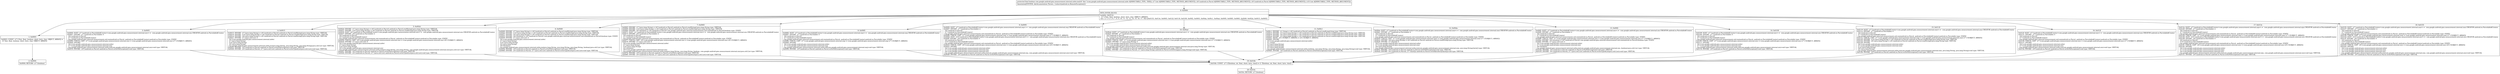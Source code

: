 digraph "CFG forcom.google.android.gms.measurement.internal.zzdw.zza(ILandroid\/os\/Parcel;Landroid\/os\/Parcel;I)Z" {
Node_0 [shape=record,label="{0\:\ 0x0000|MTH_ENTER_BLOCK\l|0x0000: SWITCH  \l  (r7 I:?[int, float, boolean, short, byte, char, OBJECT, ARRAY])\l k:[1, 2, 3, 4, 5, 6, 7, 8, 9, 10, 11, 12, 13, 14, 15, 16, 17, 18] t:[0x0155, 0x013e, 0x0003, 0x012f, 0x0118, 0x0109, 0x00f2, 0x0003, 0x00da, 0x00c1, 0x00ad, 0x0095, 0x0085, 0x0065, 0x0049, 0x002d, 0x0015, 0x0005] \l}"];
Node_1 [shape=record,label="{1\:\ 0x0003|0x0003: CONST  (r7 I:?[int, float, boolean, short, byte, char, OBJECT, ARRAY]) = \l  (0 ?[int, float, boolean, short, byte, char, OBJECT, ARRAY])\l \l}"];
Node_2 [shape=record,label="{2\:\ 0x0004|0x0004: RETURN  (r7 I:boolean) \l}"];
Node_3 [shape=record,label="{3\:\ 0x0005|0x0005: SGET  (r7 I:android.os.Parcelable$Creator\<com.google.android.gms.measurement.internal.zzn\>) =  com.google.android.gms.measurement.internal.zzn.CREATOR android.os.Parcelable$Creator \l0x0007: INVOKE  (r7 I:android.os.Parcelable) = \l  (r8 I:android.os.Parcel)\l  (r7 I:android.os.Parcelable$Creator)\l com.google.android.gms.internal.measurement.zzd.zza(android.os.Parcel, android.os.Parcelable$Creator):android.os.Parcelable type: STATIC \l0x000b: CHECK_CAST  (r7 I:com.google.android.gms.measurement.internal.zzn) = (com.google.android.gms.measurement.internal.zzn) (r7 I:?[OBJECT, ARRAY]) \l0x000d: INVOKE  \l  (r6 I:com.google.android.gms.measurement.internal.zzdw)\l  (r7 I:com.google.android.gms.measurement.internal.zzn)\l com.google.android.gms.measurement.internal.zzdw.zzd(com.google.android.gms.measurement.internal.zzn):void type: VIRTUAL \l0x0010: INVOKE  (r9 I:android.os.Parcel) android.os.Parcel.writeNoException():void type: VIRTUAL \l}"];
Node_4 [shape=record,label="{4\:\ 0x0015|0x0015: INVOKE  (r7 I:java.lang.String) = (r8 I:android.os.Parcel) android.os.Parcel.readString():java.lang.String type: VIRTUAL \l0x0019: INVOKE  (r10 I:java.lang.String) = (r8 I:android.os.Parcel) android.os.Parcel.readString():java.lang.String type: VIRTUAL \l0x001d: INVOKE  (r8 I:java.lang.String) = (r8 I:android.os.Parcel) android.os.Parcel.readString():java.lang.String type: VIRTUAL \l0x0021: INVOKE  (r7 I:java.util.List) = \l  (r6 I:com.google.android.gms.measurement.internal.zzdw)\l  (r7 I:java.lang.String)\l  (r10 I:java.lang.String)\l  (r8 I:java.lang.String)\l com.google.android.gms.measurement.internal.zzdw.zzc(java.lang.String, java.lang.String, java.lang.String):java.util.List type: VIRTUAL \l0x0025: INVOKE  (r9 I:android.os.Parcel) android.os.Parcel.writeNoException():void type: VIRTUAL \l0x0028: INVOKE  (r9 I:android.os.Parcel), (r7 I:java.util.List) android.os.Parcel.writeTypedList(java.util.List):void type: VIRTUAL \l}"];
Node_5 [shape=record,label="{5\:\ 0x002d|0x002d: INVOKE  (r7 I:java.lang.String) = (r8 I:android.os.Parcel) android.os.Parcel.readString():java.lang.String type: VIRTUAL \l0x0031: INVOKE  (r10 I:java.lang.String) = (r8 I:android.os.Parcel) android.os.Parcel.readString():java.lang.String type: VIRTUAL \l0x0035: SGET  (r0 I:android.os.Parcelable$Creator\<com.google.android.gms.measurement.internal.zzn\>) =  com.google.android.gms.measurement.internal.zzn.CREATOR android.os.Parcelable$Creator \l0x0037: INVOKE  (r8 I:android.os.Parcelable) = \l  (r8 I:android.os.Parcel)\l  (r0 I:android.os.Parcelable$Creator)\l com.google.android.gms.internal.measurement.zzd.zza(android.os.Parcel, android.os.Parcelable$Creator):android.os.Parcelable type: STATIC \l0x003b: CHECK_CAST  (r8 I:com.google.android.gms.measurement.internal.zzn) = (com.google.android.gms.measurement.internal.zzn) (r8 I:?[OBJECT, ARRAY]) \l0x003d: INVOKE  (r7 I:java.util.List) = \l  (r6 I:com.google.android.gms.measurement.internal.zzdw)\l  (r7 I:java.lang.String)\l  (r10 I:java.lang.String)\l  (r8 I:com.google.android.gms.measurement.internal.zzn)\l com.google.android.gms.measurement.internal.zzdw.zza(java.lang.String, java.lang.String, com.google.android.gms.measurement.internal.zzn):java.util.List type: VIRTUAL \l0x0041: INVOKE  (r9 I:android.os.Parcel) android.os.Parcel.writeNoException():void type: VIRTUAL \l0x0044: INVOKE  (r9 I:android.os.Parcel), (r7 I:java.util.List) android.os.Parcel.writeTypedList(java.util.List):void type: VIRTUAL \l}"];
Node_6 [shape=record,label="{6\:\ 0x0049|0x0049: INVOKE  (r7 I:java.lang.String) = (r8 I:android.os.Parcel) android.os.Parcel.readString():java.lang.String type: VIRTUAL \l0x004d: INVOKE  (r10 I:java.lang.String) = (r8 I:android.os.Parcel) android.os.Parcel.readString():java.lang.String type: VIRTUAL \l0x0051: INVOKE  (r0 I:java.lang.String) = (r8 I:android.os.Parcel) android.os.Parcel.readString():java.lang.String type: VIRTUAL \l0x0055: INVOKE  (r8 I:boolean) = (r8 I:android.os.Parcel) com.google.android.gms.internal.measurement.zzd.zza(android.os.Parcel):boolean type: STATIC \l0x0059: INVOKE  (r7 I:java.util.List) = \l  (r6 I:com.google.android.gms.measurement.internal.zzdw)\l  (r7 I:java.lang.String)\l  (r10 I:java.lang.String)\l  (r0 I:java.lang.String)\l  (r8 I:boolean)\l com.google.android.gms.measurement.internal.zzdw.zza(java.lang.String, java.lang.String, java.lang.String, boolean):java.util.List type: VIRTUAL \l0x005d: INVOKE  (r9 I:android.os.Parcel) android.os.Parcel.writeNoException():void type: VIRTUAL \l0x0060: INVOKE  (r9 I:android.os.Parcel), (r7 I:java.util.List) android.os.Parcel.writeTypedList(java.util.List):void type: VIRTUAL \l}"];
Node_7 [shape=record,label="{7\:\ 0x0065|0x0065: INVOKE  (r7 I:java.lang.String) = (r8 I:android.os.Parcel) android.os.Parcel.readString():java.lang.String type: VIRTUAL \l0x0069: INVOKE  (r10 I:java.lang.String) = (r8 I:android.os.Parcel) android.os.Parcel.readString():java.lang.String type: VIRTUAL \l0x006d: INVOKE  (r0 I:boolean) = (r8 I:android.os.Parcel) com.google.android.gms.internal.measurement.zzd.zza(android.os.Parcel):boolean type: STATIC \l0x0071: SGET  (r1 I:android.os.Parcelable$Creator\<com.google.android.gms.measurement.internal.zzn\>) =  com.google.android.gms.measurement.internal.zzn.CREATOR android.os.Parcelable$Creator \l0x0073: INVOKE  (r8 I:android.os.Parcelable) = \l  (r8 I:android.os.Parcel)\l  (r1 I:android.os.Parcelable$Creator)\l com.google.android.gms.internal.measurement.zzd.zza(android.os.Parcel, android.os.Parcelable$Creator):android.os.Parcelable type: STATIC \l0x0077: CHECK_CAST  (r8 I:com.google.android.gms.measurement.internal.zzn) = (com.google.android.gms.measurement.internal.zzn) (r8 I:?[OBJECT, ARRAY]) \l0x0079: INVOKE  (r7 I:java.util.List) = \l  (r6 I:com.google.android.gms.measurement.internal.zzdw)\l  (r7 I:java.lang.String)\l  (r10 I:java.lang.String)\l  (r0 I:boolean)\l  (r8 I:com.google.android.gms.measurement.internal.zzn)\l com.google.android.gms.measurement.internal.zzdw.zza(java.lang.String, java.lang.String, boolean, com.google.android.gms.measurement.internal.zzn):java.util.List type: VIRTUAL \l0x007d: INVOKE  (r9 I:android.os.Parcel) android.os.Parcel.writeNoException():void type: VIRTUAL \l0x0080: INVOKE  (r9 I:android.os.Parcel), (r7 I:java.util.List) android.os.Parcel.writeTypedList(java.util.List):void type: VIRTUAL \l}"];
Node_8 [shape=record,label="{8\:\ 0x0085|0x0085: SGET  (r7 I:android.os.Parcelable$Creator\<com.google.android.gms.measurement.internal.zzq\>) =  com.google.android.gms.measurement.internal.zzq.CREATOR android.os.Parcelable$Creator \l0x0087: INVOKE  (r7 I:android.os.Parcelable) = \l  (r8 I:android.os.Parcel)\l  (r7 I:android.os.Parcelable$Creator)\l com.google.android.gms.internal.measurement.zzd.zza(android.os.Parcel, android.os.Parcelable$Creator):android.os.Parcelable type: STATIC \l0x008b: CHECK_CAST  (r7 I:com.google.android.gms.measurement.internal.zzq) = (com.google.android.gms.measurement.internal.zzq) (r7 I:?[OBJECT, ARRAY]) \l0x008d: INVOKE  \l  (r6 I:com.google.android.gms.measurement.internal.zzdw)\l  (r7 I:com.google.android.gms.measurement.internal.zzq)\l com.google.android.gms.measurement.internal.zzdw.zzb(com.google.android.gms.measurement.internal.zzq):void type: VIRTUAL \l0x0090: INVOKE  (r9 I:android.os.Parcel) android.os.Parcel.writeNoException():void type: VIRTUAL \l}"];
Node_9 [shape=record,label="{9\:\ 0x0095|0x0095: SGET  (r7 I:android.os.Parcelable$Creator\<com.google.android.gms.measurement.internal.zzq\>) =  com.google.android.gms.measurement.internal.zzq.CREATOR android.os.Parcelable$Creator \l0x0097: INVOKE  (r7 I:android.os.Parcelable) = \l  (r8 I:android.os.Parcel)\l  (r7 I:android.os.Parcelable$Creator)\l com.google.android.gms.internal.measurement.zzd.zza(android.os.Parcel, android.os.Parcelable$Creator):android.os.Parcelable type: STATIC \l0x009b: CHECK_CAST  (r7 I:com.google.android.gms.measurement.internal.zzq) = (com.google.android.gms.measurement.internal.zzq) (r7 I:?[OBJECT, ARRAY]) \l0x009d: SGET  (r10 I:android.os.Parcelable$Creator\<com.google.android.gms.measurement.internal.zzn\>) =  com.google.android.gms.measurement.internal.zzn.CREATOR android.os.Parcelable$Creator \l0x009f: INVOKE  (r8 I:android.os.Parcelable) = \l  (r8 I:android.os.Parcel)\l  (r10 I:android.os.Parcelable$Creator)\l com.google.android.gms.internal.measurement.zzd.zza(android.os.Parcel, android.os.Parcelable$Creator):android.os.Parcelable type: STATIC \l0x00a3: CHECK_CAST  (r8 I:com.google.android.gms.measurement.internal.zzn) = (com.google.android.gms.measurement.internal.zzn) (r8 I:?[OBJECT, ARRAY]) \l0x00a5: INVOKE  \l  (r6 I:com.google.android.gms.measurement.internal.zzdw)\l  (r7 I:com.google.android.gms.measurement.internal.zzq)\l  (r8 I:com.google.android.gms.measurement.internal.zzn)\l com.google.android.gms.measurement.internal.zzdw.zza(com.google.android.gms.measurement.internal.zzq, com.google.android.gms.measurement.internal.zzn):void type: VIRTUAL \l0x00a8: INVOKE  (r9 I:android.os.Parcel) android.os.Parcel.writeNoException():void type: VIRTUAL \l}"];
Node_10 [shape=record,label="{10\:\ 0x00ad|0x00ad: SGET  (r7 I:android.os.Parcelable$Creator\<com.google.android.gms.measurement.internal.zzn\>) =  com.google.android.gms.measurement.internal.zzn.CREATOR android.os.Parcelable$Creator \l0x00af: INVOKE  (r7 I:android.os.Parcelable) = \l  (r8 I:android.os.Parcel)\l  (r7 I:android.os.Parcelable$Creator)\l com.google.android.gms.internal.measurement.zzd.zza(android.os.Parcel, android.os.Parcelable$Creator):android.os.Parcelable type: STATIC \l0x00b3: CHECK_CAST  (r7 I:com.google.android.gms.measurement.internal.zzn) = (com.google.android.gms.measurement.internal.zzn) (r7 I:?[OBJECT, ARRAY]) \l0x00b5: INVOKE  (r7 I:java.lang.String) = \l  (r6 I:com.google.android.gms.measurement.internal.zzdw)\l  (r7 I:com.google.android.gms.measurement.internal.zzn)\l com.google.android.gms.measurement.internal.zzdw.zzc(com.google.android.gms.measurement.internal.zzn):java.lang.String type: VIRTUAL \l0x00b9: INVOKE  (r9 I:android.os.Parcel) android.os.Parcel.writeNoException():void type: VIRTUAL \l0x00bc: INVOKE  (r9 I:android.os.Parcel), (r7 I:java.lang.String) android.os.Parcel.writeString(java.lang.String):void type: VIRTUAL \l}"];
Node_11 [shape=record,label="{11\:\ 0x00c1|0x00c1: INVOKE  (r1 I:long) = (r8 I:android.os.Parcel) android.os.Parcel.readLong():long type: VIRTUAL \l0x00c5: INVOKE  (r3 I:java.lang.String) = (r8 I:android.os.Parcel) android.os.Parcel.readString():java.lang.String type: VIRTUAL \l0x00c9: INVOKE  (r4 I:java.lang.String) = (r8 I:android.os.Parcel) android.os.Parcel.readString():java.lang.String type: VIRTUAL \l0x00cd: INVOKE  (r5 I:java.lang.String) = (r8 I:android.os.Parcel) android.os.Parcel.readString():java.lang.String type: VIRTUAL \l0x00d1: MOVE  (r0 I:?[OBJECT, ARRAY]) = (r6 I:?[OBJECT, ARRAY]) \l0x00d2: INVOKE  \l  (r0 I:com.google.android.gms.measurement.internal.zzdw)\l  (r1 I:long)\l  (r3 I:java.lang.String)\l  (r4 I:java.lang.String)\l  (r5 I:java.lang.String)\l com.google.android.gms.measurement.internal.zzdw.zza(long, java.lang.String, java.lang.String, java.lang.String):void type: VIRTUAL \l0x00d5: INVOKE  (r9 I:android.os.Parcel) android.os.Parcel.writeNoException():void type: VIRTUAL \l}"];
Node_12 [shape=record,label="{12\:\ 0x00da|0x00da: SGET  (r7 I:android.os.Parcelable$Creator\<com.google.android.gms.measurement.internal.zzai\>) =  com.google.android.gms.measurement.internal.zzai.CREATOR android.os.Parcelable$Creator \l0x00dc: INVOKE  (r7 I:android.os.Parcelable) = \l  (r8 I:android.os.Parcel)\l  (r7 I:android.os.Parcelable$Creator)\l com.google.android.gms.internal.measurement.zzd.zza(android.os.Parcel, android.os.Parcelable$Creator):android.os.Parcelable type: STATIC \l0x00e0: CHECK_CAST  (r7 I:com.google.android.gms.measurement.internal.zzai) = (com.google.android.gms.measurement.internal.zzai) (r7 I:?[OBJECT, ARRAY]) \l0x00e2: INVOKE  (r8 I:java.lang.String) = (r8 I:android.os.Parcel) android.os.Parcel.readString():java.lang.String type: VIRTUAL \l0x00e6: INVOKE  (r7 I:byte[]) = \l  (r6 I:com.google.android.gms.measurement.internal.zzdw)\l  (r7 I:com.google.android.gms.measurement.internal.zzai)\l  (r8 I:java.lang.String)\l com.google.android.gms.measurement.internal.zzdw.zza(com.google.android.gms.measurement.internal.zzai, java.lang.String):byte[] type: VIRTUAL \l0x00ea: INVOKE  (r9 I:android.os.Parcel) android.os.Parcel.writeNoException():void type: VIRTUAL \l0x00ed: INVOKE  (r9 I:android.os.Parcel), (r7 I:byte[]) android.os.Parcel.writeByteArray(byte[]):void type: VIRTUAL \l}"];
Node_13 [shape=record,label="{13\:\ 0x00f2|0x00f2: SGET  (r7 I:android.os.Parcelable$Creator\<com.google.android.gms.measurement.internal.zzn\>) =  com.google.android.gms.measurement.internal.zzn.CREATOR android.os.Parcelable$Creator \l0x00f4: INVOKE  (r7 I:android.os.Parcelable) = \l  (r8 I:android.os.Parcel)\l  (r7 I:android.os.Parcelable$Creator)\l com.google.android.gms.internal.measurement.zzd.zza(android.os.Parcel, android.os.Parcelable$Creator):android.os.Parcelable type: STATIC \l0x00f8: CHECK_CAST  (r7 I:com.google.android.gms.measurement.internal.zzn) = (com.google.android.gms.measurement.internal.zzn) (r7 I:?[OBJECT, ARRAY]) \l0x00fa: INVOKE  (r8 I:boolean) = (r8 I:android.os.Parcel) com.google.android.gms.internal.measurement.zzd.zza(android.os.Parcel):boolean type: STATIC \l0x00fe: INVOKE  (r7 I:java.util.List) = \l  (r6 I:com.google.android.gms.measurement.internal.zzdw)\l  (r7 I:com.google.android.gms.measurement.internal.zzn)\l  (r8 I:boolean)\l com.google.android.gms.measurement.internal.zzdw.zza(com.google.android.gms.measurement.internal.zzn, boolean):java.util.List type: VIRTUAL \l0x0102: INVOKE  (r9 I:android.os.Parcel) android.os.Parcel.writeNoException():void type: VIRTUAL \l0x0105: INVOKE  (r9 I:android.os.Parcel), (r7 I:java.util.List) android.os.Parcel.writeTypedList(java.util.List):void type: VIRTUAL \l}"];
Node_14 [shape=record,label="{14\:\ 0x0109|0x0109: SGET  (r7 I:android.os.Parcelable$Creator\<com.google.android.gms.measurement.internal.zzn\>) =  com.google.android.gms.measurement.internal.zzn.CREATOR android.os.Parcelable$Creator \l0x010b: INVOKE  (r7 I:android.os.Parcelable) = \l  (r8 I:android.os.Parcel)\l  (r7 I:android.os.Parcelable$Creator)\l com.google.android.gms.internal.measurement.zzd.zza(android.os.Parcel, android.os.Parcelable$Creator):android.os.Parcelable type: STATIC \l0x010f: CHECK_CAST  (r7 I:com.google.android.gms.measurement.internal.zzn) = (com.google.android.gms.measurement.internal.zzn) (r7 I:?[OBJECT, ARRAY]) \l0x0111: INVOKE  \l  (r6 I:com.google.android.gms.measurement.internal.zzdw)\l  (r7 I:com.google.android.gms.measurement.internal.zzn)\l com.google.android.gms.measurement.internal.zzdw.zzb(com.google.android.gms.measurement.internal.zzn):void type: VIRTUAL \l0x0114: INVOKE  (r9 I:android.os.Parcel) android.os.Parcel.writeNoException():void type: VIRTUAL \l}"];
Node_15 [shape=record,label="{15\:\ 0x0118|0x0118: SGET  (r7 I:android.os.Parcelable$Creator\<com.google.android.gms.measurement.internal.zzai\>) =  com.google.android.gms.measurement.internal.zzai.CREATOR android.os.Parcelable$Creator \l0x011a: INVOKE  (r7 I:android.os.Parcelable) = \l  (r8 I:android.os.Parcel)\l  (r7 I:android.os.Parcelable$Creator)\l com.google.android.gms.internal.measurement.zzd.zza(android.os.Parcel, android.os.Parcelable$Creator):android.os.Parcelable type: STATIC \l0x011e: CHECK_CAST  (r7 I:com.google.android.gms.measurement.internal.zzai) = (com.google.android.gms.measurement.internal.zzai) (r7 I:?[OBJECT, ARRAY]) \l0x0120: INVOKE  (r10 I:java.lang.String) = (r8 I:android.os.Parcel) android.os.Parcel.readString():java.lang.String type: VIRTUAL \l0x0124: INVOKE  (r8 I:java.lang.String) = (r8 I:android.os.Parcel) android.os.Parcel.readString():java.lang.String type: VIRTUAL \l0x0128: INVOKE  \l  (r6 I:com.google.android.gms.measurement.internal.zzdw)\l  (r7 I:com.google.android.gms.measurement.internal.zzai)\l  (r10 I:java.lang.String)\l  (r8 I:java.lang.String)\l com.google.android.gms.measurement.internal.zzdw.zza(com.google.android.gms.measurement.internal.zzai, java.lang.String, java.lang.String):void type: VIRTUAL \l0x012b: INVOKE  (r9 I:android.os.Parcel) android.os.Parcel.writeNoException():void type: VIRTUAL \l}"];
Node_16 [shape=record,label="{16\:\ 0x012f|0x012f: SGET  (r7 I:android.os.Parcelable$Creator\<com.google.android.gms.measurement.internal.zzn\>) =  com.google.android.gms.measurement.internal.zzn.CREATOR android.os.Parcelable$Creator \l0x0131: INVOKE  (r7 I:android.os.Parcelable) = \l  (r8 I:android.os.Parcel)\l  (r7 I:android.os.Parcelable$Creator)\l com.google.android.gms.internal.measurement.zzd.zza(android.os.Parcel, android.os.Parcelable$Creator):android.os.Parcelable type: STATIC \l0x0135: CHECK_CAST  (r7 I:com.google.android.gms.measurement.internal.zzn) = (com.google.android.gms.measurement.internal.zzn) (r7 I:?[OBJECT, ARRAY]) \l0x0137: INVOKE  \l  (r6 I:com.google.android.gms.measurement.internal.zzdw)\l  (r7 I:com.google.android.gms.measurement.internal.zzn)\l com.google.android.gms.measurement.internal.zzdw.zza(com.google.android.gms.measurement.internal.zzn):void type: VIRTUAL \l0x013a: INVOKE  (r9 I:android.os.Parcel) android.os.Parcel.writeNoException():void type: VIRTUAL \l}"];
Node_17 [shape=record,label="{17\:\ 0x013e|0x013e: SGET  (r7 I:android.os.Parcelable$Creator\<com.google.android.gms.measurement.internal.zzjn\>) =  com.google.android.gms.measurement.internal.zzjn.CREATOR android.os.Parcelable$Creator \l0x0140: INVOKE  (r7 I:android.os.Parcelable) = \l  (r8 I:android.os.Parcel)\l  (r7 I:android.os.Parcelable$Creator)\l com.google.android.gms.internal.measurement.zzd.zza(android.os.Parcel, android.os.Parcelable$Creator):android.os.Parcelable type: STATIC \l0x0144: CHECK_CAST  (r7 I:com.google.android.gms.measurement.internal.zzjn) = (com.google.android.gms.measurement.internal.zzjn) (r7 I:?[OBJECT, ARRAY]) \l0x0146: SGET  (r10 I:android.os.Parcelable$Creator\<com.google.android.gms.measurement.internal.zzn\>) =  com.google.android.gms.measurement.internal.zzn.CREATOR android.os.Parcelable$Creator \l0x0148: INVOKE  (r8 I:android.os.Parcelable) = \l  (r8 I:android.os.Parcel)\l  (r10 I:android.os.Parcelable$Creator)\l com.google.android.gms.internal.measurement.zzd.zza(android.os.Parcel, android.os.Parcelable$Creator):android.os.Parcelable type: STATIC \l0x014c: CHECK_CAST  (r8 I:com.google.android.gms.measurement.internal.zzn) = (com.google.android.gms.measurement.internal.zzn) (r8 I:?[OBJECT, ARRAY]) \l0x014e: INVOKE  \l  (r6 I:com.google.android.gms.measurement.internal.zzdw)\l  (r7 I:com.google.android.gms.measurement.internal.zzjn)\l  (r8 I:com.google.android.gms.measurement.internal.zzn)\l com.google.android.gms.measurement.internal.zzdw.zza(com.google.android.gms.measurement.internal.zzjn, com.google.android.gms.measurement.internal.zzn):void type: VIRTUAL \l0x0151: INVOKE  (r9 I:android.os.Parcel) android.os.Parcel.writeNoException():void type: VIRTUAL \l}"];
Node_18 [shape=record,label="{18\:\ 0x0155|0x0155: SGET  (r7 I:android.os.Parcelable$Creator\<com.google.android.gms.measurement.internal.zzai\>) =  com.google.android.gms.measurement.internal.zzai.CREATOR android.os.Parcelable$Creator \l0x0157: INVOKE  (r7 I:android.os.Parcelable) = \l  (r8 I:android.os.Parcel)\l  (r7 I:android.os.Parcelable$Creator)\l com.google.android.gms.internal.measurement.zzd.zza(android.os.Parcel, android.os.Parcelable$Creator):android.os.Parcelable type: STATIC \l0x015b: CHECK_CAST  (r7 I:com.google.android.gms.measurement.internal.zzai) = (com.google.android.gms.measurement.internal.zzai) (r7 I:?[OBJECT, ARRAY]) \l0x015d: SGET  (r10 I:android.os.Parcelable$Creator\<com.google.android.gms.measurement.internal.zzn\>) =  com.google.android.gms.measurement.internal.zzn.CREATOR android.os.Parcelable$Creator \l0x015f: INVOKE  (r8 I:android.os.Parcelable) = \l  (r8 I:android.os.Parcel)\l  (r10 I:android.os.Parcelable$Creator)\l com.google.android.gms.internal.measurement.zzd.zza(android.os.Parcel, android.os.Parcelable$Creator):android.os.Parcelable type: STATIC \l0x0163: CHECK_CAST  (r8 I:com.google.android.gms.measurement.internal.zzn) = (com.google.android.gms.measurement.internal.zzn) (r8 I:?[OBJECT, ARRAY]) \l0x0165: INVOKE  \l  (r6 I:com.google.android.gms.measurement.internal.zzdw)\l  (r7 I:com.google.android.gms.measurement.internal.zzai)\l  (r8 I:com.google.android.gms.measurement.internal.zzn)\l com.google.android.gms.measurement.internal.zzdw.zza(com.google.android.gms.measurement.internal.zzai, com.google.android.gms.measurement.internal.zzn):void type: VIRTUAL \l0x0168: INVOKE  (r9 I:android.os.Parcel) android.os.Parcel.writeNoException():void type: VIRTUAL \l}"];
Node_19 [shape=record,label="{19\:\ 0x016b|0x016b: CONST  (r7 I:?[boolean, int, float, short, byte, char]) = (1 ?[boolean, int, float, short, byte, char]) \l}"];
Node_20 [shape=record,label="{20\:\ 0x016c|0x016c: RETURN  (r7 I:boolean) \l}"];
MethodNode[shape=record,label="{protected final boolean com.google.android.gms.measurement.internal.zzdw.zza((r6 'this' I:com.google.android.gms.measurement.internal.zzdw A[IMMUTABLE_TYPE, THIS]), (r7 I:int A[IMMUTABLE_TYPE, METHOD_ARGUMENT]), (r8 I:android.os.Parcel A[IMMUTABLE_TYPE, METHOD_ARGUMENT]), (r9 I:android.os.Parcel A[IMMUTABLE_TYPE, METHOD_ARGUMENT]), (r10 I:int A[IMMUTABLE_TYPE, METHOD_ARGUMENT]))  | Annotation[SYSTEM, dalvik.annotation.Throws, \{value=[android.os.RemoteException]\}]\l}"];
MethodNode -> Node_0;
Node_0 -> Node_1;
Node_0 -> Node_3;
Node_0 -> Node_4;
Node_0 -> Node_5;
Node_0 -> Node_6;
Node_0 -> Node_7;
Node_0 -> Node_8;
Node_0 -> Node_9;
Node_0 -> Node_10;
Node_0 -> Node_11;
Node_0 -> Node_12;
Node_0 -> Node_13;
Node_0 -> Node_14;
Node_0 -> Node_15;
Node_0 -> Node_16;
Node_0 -> Node_17;
Node_0 -> Node_18;
Node_1 -> Node_2;
Node_3 -> Node_19;
Node_4 -> Node_19;
Node_5 -> Node_19;
Node_6 -> Node_19;
Node_7 -> Node_19;
Node_8 -> Node_19;
Node_9 -> Node_19;
Node_10 -> Node_19;
Node_11 -> Node_19;
Node_12 -> Node_19;
Node_13 -> Node_19;
Node_14 -> Node_19;
Node_15 -> Node_19;
Node_16 -> Node_19;
Node_17 -> Node_19;
Node_18 -> Node_19;
Node_19 -> Node_20;
}

